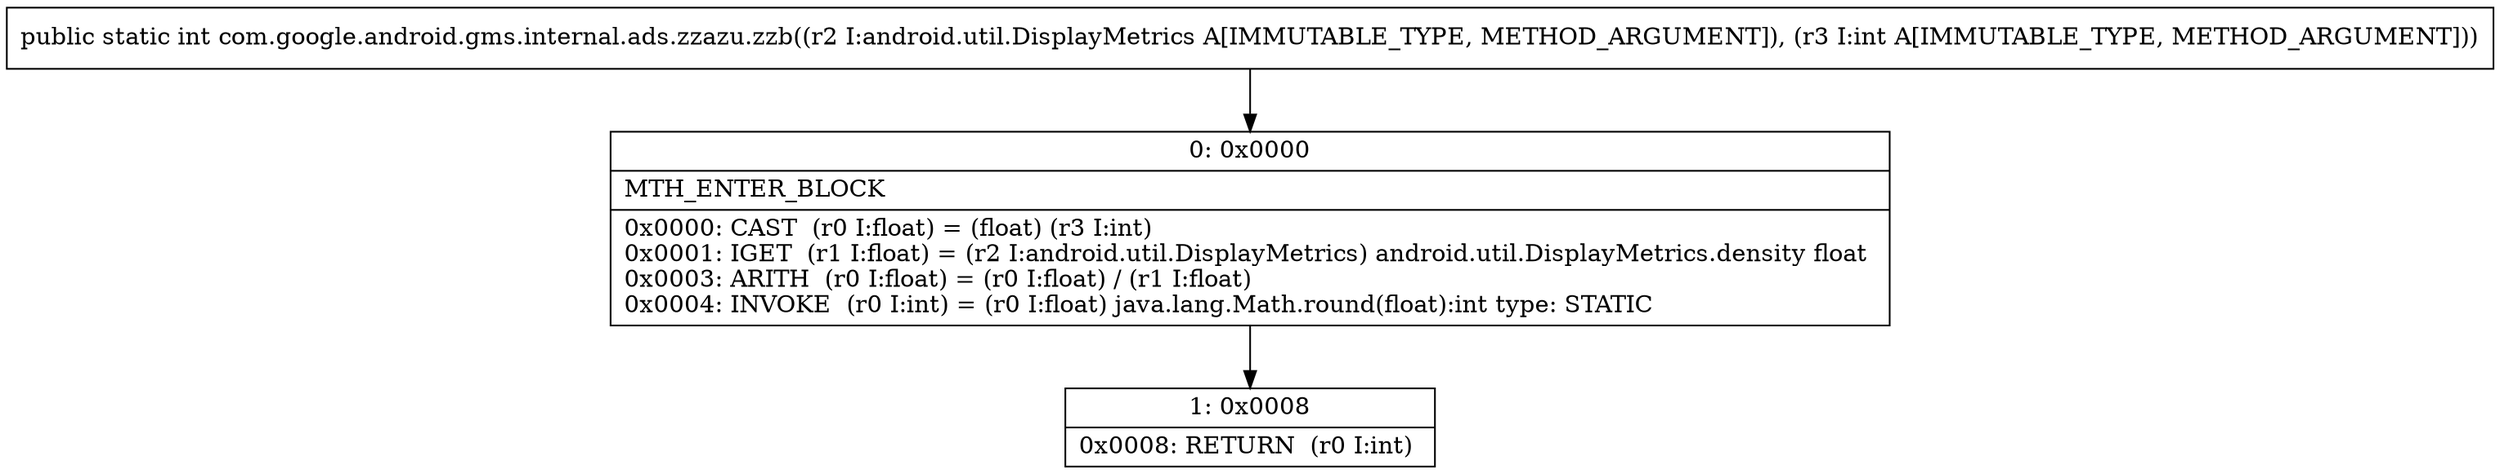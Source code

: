 digraph "CFG forcom.google.android.gms.internal.ads.zzazu.zzb(Landroid\/util\/DisplayMetrics;I)I" {
Node_0 [shape=record,label="{0\:\ 0x0000|MTH_ENTER_BLOCK\l|0x0000: CAST  (r0 I:float) = (float) (r3 I:int) \l0x0001: IGET  (r1 I:float) = (r2 I:android.util.DisplayMetrics) android.util.DisplayMetrics.density float \l0x0003: ARITH  (r0 I:float) = (r0 I:float) \/ (r1 I:float) \l0x0004: INVOKE  (r0 I:int) = (r0 I:float) java.lang.Math.round(float):int type: STATIC \l}"];
Node_1 [shape=record,label="{1\:\ 0x0008|0x0008: RETURN  (r0 I:int) \l}"];
MethodNode[shape=record,label="{public static int com.google.android.gms.internal.ads.zzazu.zzb((r2 I:android.util.DisplayMetrics A[IMMUTABLE_TYPE, METHOD_ARGUMENT]), (r3 I:int A[IMMUTABLE_TYPE, METHOD_ARGUMENT])) }"];
MethodNode -> Node_0;
Node_0 -> Node_1;
}

